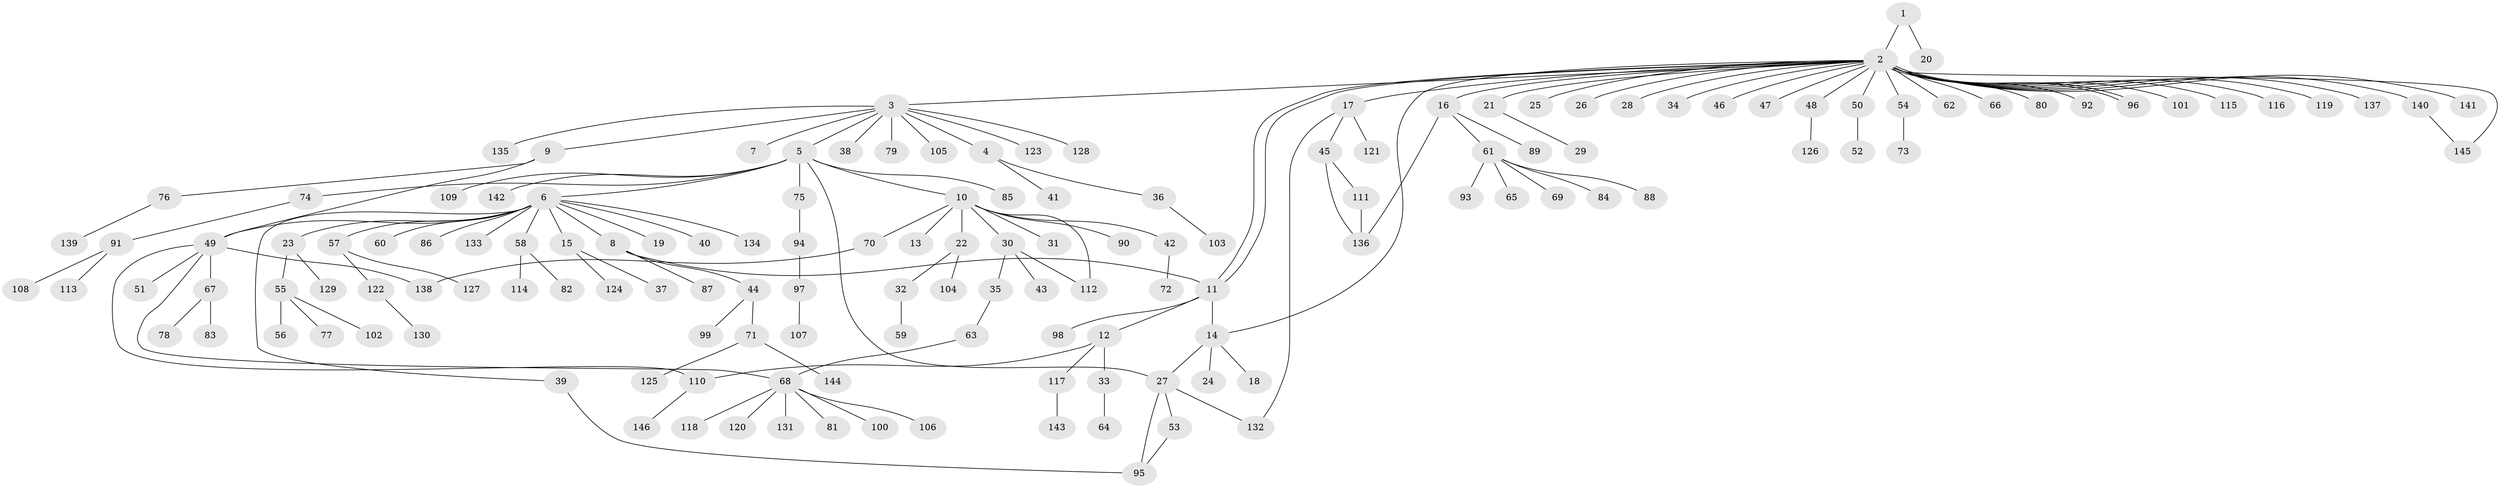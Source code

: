 // Generated by graph-tools (version 1.1) at 2025/11/02/27/25 16:11:09]
// undirected, 146 vertices, 161 edges
graph export_dot {
graph [start="1"]
  node [color=gray90,style=filled];
  1;
  2;
  3;
  4;
  5;
  6;
  7;
  8;
  9;
  10;
  11;
  12;
  13;
  14;
  15;
  16;
  17;
  18;
  19;
  20;
  21;
  22;
  23;
  24;
  25;
  26;
  27;
  28;
  29;
  30;
  31;
  32;
  33;
  34;
  35;
  36;
  37;
  38;
  39;
  40;
  41;
  42;
  43;
  44;
  45;
  46;
  47;
  48;
  49;
  50;
  51;
  52;
  53;
  54;
  55;
  56;
  57;
  58;
  59;
  60;
  61;
  62;
  63;
  64;
  65;
  66;
  67;
  68;
  69;
  70;
  71;
  72;
  73;
  74;
  75;
  76;
  77;
  78;
  79;
  80;
  81;
  82;
  83;
  84;
  85;
  86;
  87;
  88;
  89;
  90;
  91;
  92;
  93;
  94;
  95;
  96;
  97;
  98;
  99;
  100;
  101;
  102;
  103;
  104;
  105;
  106;
  107;
  108;
  109;
  110;
  111;
  112;
  113;
  114;
  115;
  116;
  117;
  118;
  119;
  120;
  121;
  122;
  123;
  124;
  125;
  126;
  127;
  128;
  129;
  130;
  131;
  132;
  133;
  134;
  135;
  136;
  137;
  138;
  139;
  140;
  141;
  142;
  143;
  144;
  145;
  146;
  1 -- 2;
  1 -- 20;
  2 -- 3;
  2 -- 11;
  2 -- 11;
  2 -- 14;
  2 -- 16;
  2 -- 17;
  2 -- 21;
  2 -- 25;
  2 -- 26;
  2 -- 28;
  2 -- 34;
  2 -- 46;
  2 -- 47;
  2 -- 48;
  2 -- 50;
  2 -- 54;
  2 -- 62;
  2 -- 66;
  2 -- 80;
  2 -- 92;
  2 -- 96;
  2 -- 96;
  2 -- 101;
  2 -- 115;
  2 -- 116;
  2 -- 119;
  2 -- 137;
  2 -- 140;
  2 -- 141;
  2 -- 145;
  3 -- 4;
  3 -- 5;
  3 -- 7;
  3 -- 9;
  3 -- 38;
  3 -- 79;
  3 -- 105;
  3 -- 123;
  3 -- 128;
  3 -- 135;
  4 -- 36;
  4 -- 41;
  5 -- 6;
  5 -- 10;
  5 -- 27;
  5 -- 74;
  5 -- 75;
  5 -- 85;
  5 -- 109;
  5 -- 142;
  6 -- 8;
  6 -- 15;
  6 -- 19;
  6 -- 23;
  6 -- 39;
  6 -- 40;
  6 -- 49;
  6 -- 57;
  6 -- 58;
  6 -- 60;
  6 -- 86;
  6 -- 133;
  6 -- 134;
  8 -- 11;
  8 -- 44;
  8 -- 87;
  9 -- 49;
  9 -- 76;
  10 -- 13;
  10 -- 22;
  10 -- 30;
  10 -- 31;
  10 -- 42;
  10 -- 70;
  10 -- 90;
  10 -- 112;
  11 -- 12;
  11 -- 14;
  11 -- 98;
  12 -- 33;
  12 -- 110;
  12 -- 117;
  14 -- 18;
  14 -- 24;
  14 -- 27;
  15 -- 37;
  15 -- 124;
  16 -- 61;
  16 -- 89;
  16 -- 136;
  17 -- 45;
  17 -- 121;
  17 -- 132;
  21 -- 29;
  22 -- 32;
  22 -- 104;
  23 -- 55;
  23 -- 129;
  27 -- 53;
  27 -- 95;
  27 -- 132;
  30 -- 35;
  30 -- 43;
  30 -- 112;
  32 -- 59;
  33 -- 64;
  35 -- 63;
  36 -- 103;
  39 -- 95;
  42 -- 72;
  44 -- 71;
  44 -- 99;
  45 -- 111;
  45 -- 136;
  48 -- 126;
  49 -- 51;
  49 -- 67;
  49 -- 68;
  49 -- 110;
  49 -- 138;
  50 -- 52;
  53 -- 95;
  54 -- 73;
  55 -- 56;
  55 -- 77;
  55 -- 102;
  57 -- 122;
  57 -- 127;
  58 -- 82;
  58 -- 114;
  61 -- 65;
  61 -- 69;
  61 -- 84;
  61 -- 88;
  61 -- 93;
  63 -- 68;
  67 -- 78;
  67 -- 83;
  68 -- 81;
  68 -- 100;
  68 -- 106;
  68 -- 118;
  68 -- 120;
  68 -- 131;
  70 -- 138;
  71 -- 125;
  71 -- 144;
  74 -- 91;
  75 -- 94;
  76 -- 139;
  91 -- 108;
  91 -- 113;
  94 -- 97;
  97 -- 107;
  110 -- 146;
  111 -- 136;
  117 -- 143;
  122 -- 130;
  140 -- 145;
}
